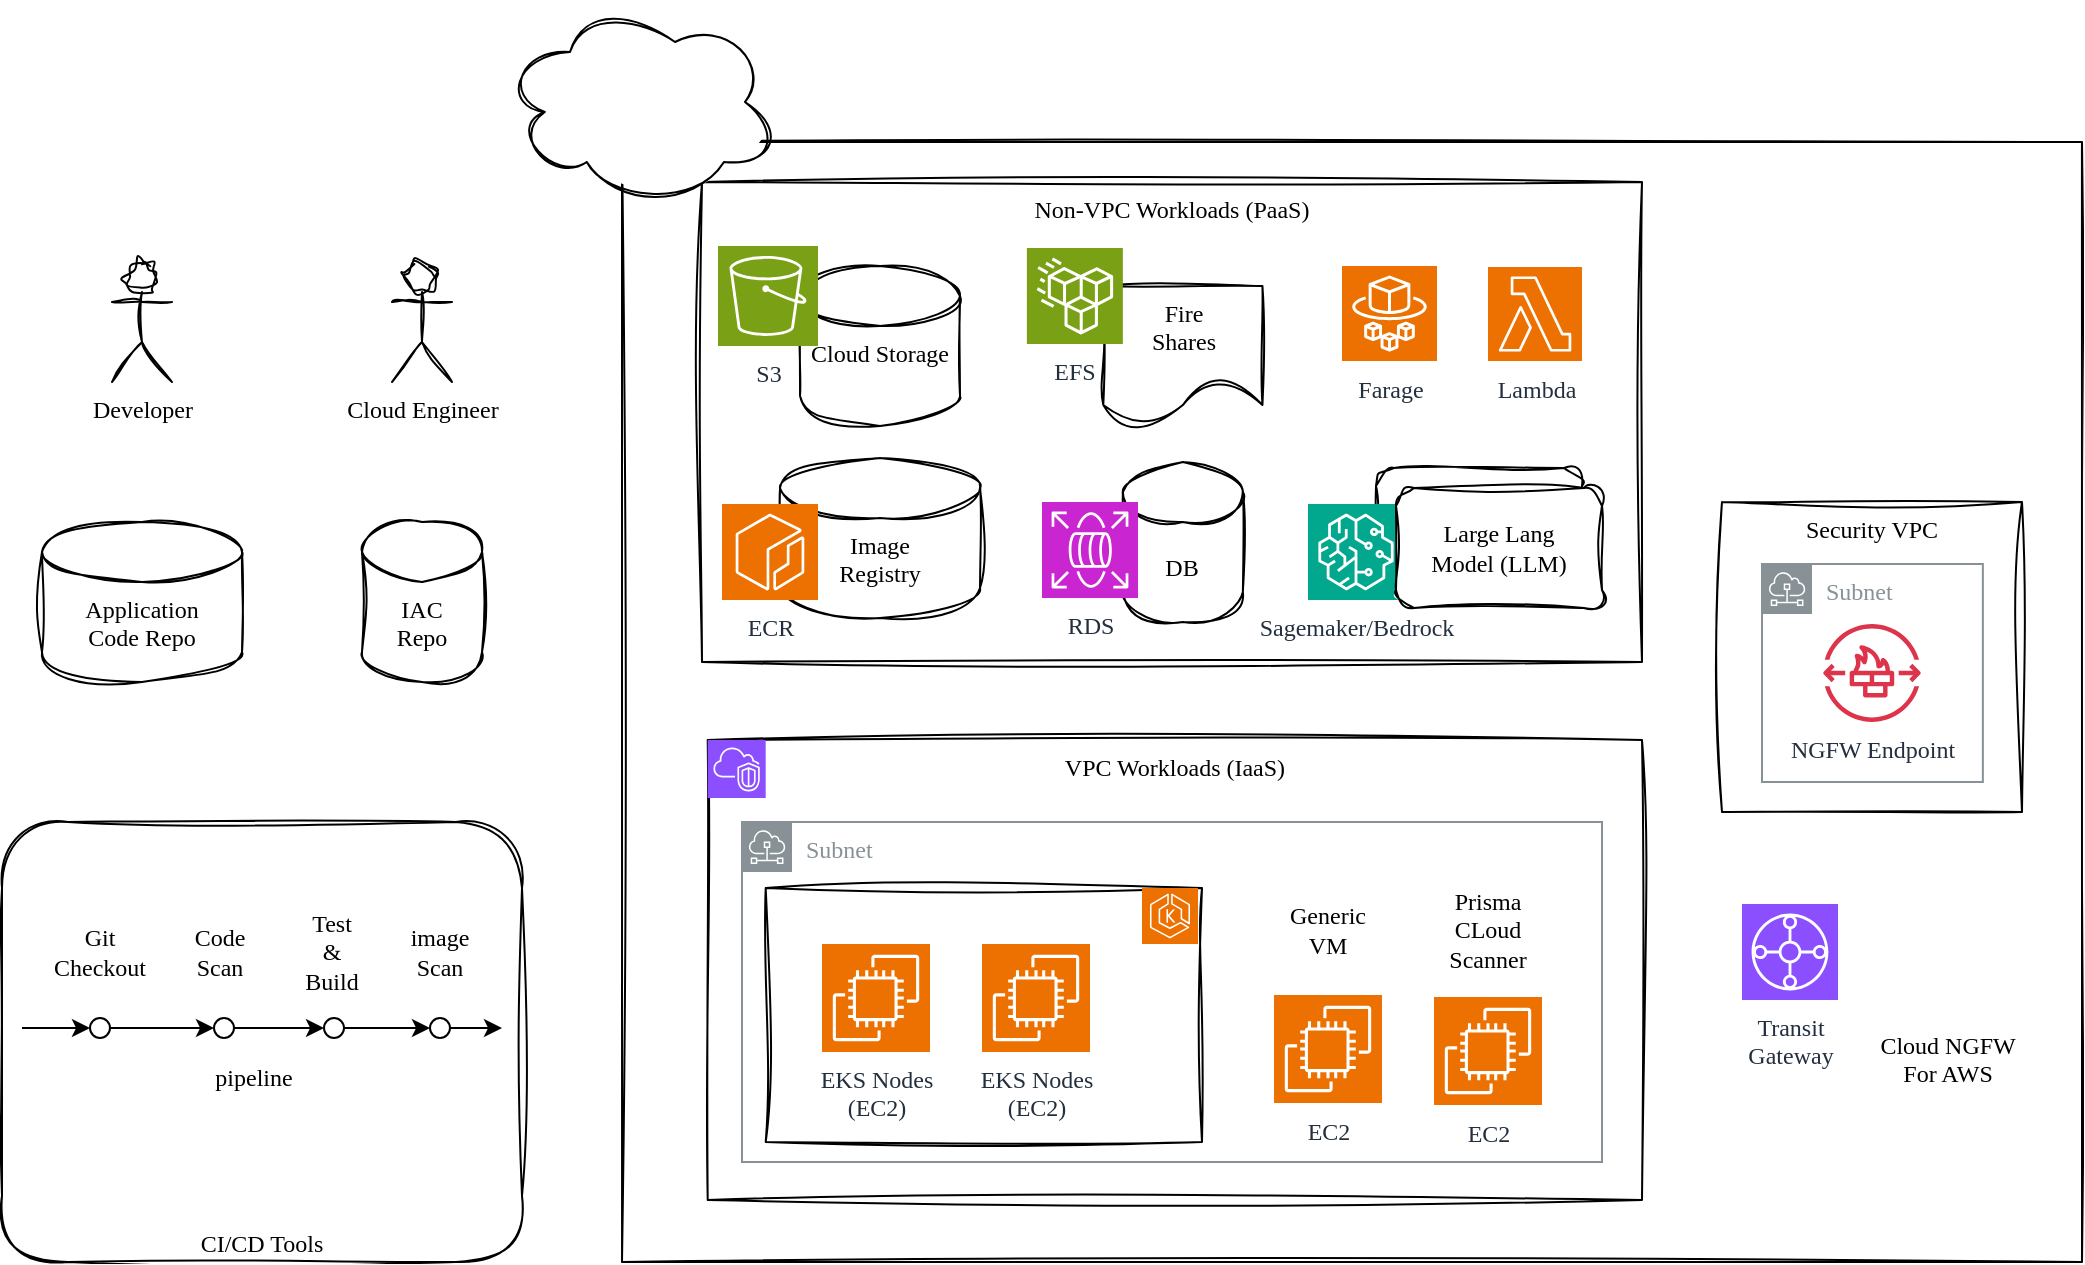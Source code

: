 <mxfile version="24.2.5" type="device">
  <diagram name="Page-1" id="nojwFFKbEJfxAIoV3yGd">
    <mxGraphModel dx="1095" dy="770" grid="1" gridSize="10" guides="1" tooltips="1" connect="1" arrows="1" fold="1" page="1" pageScale="1" pageWidth="827" pageHeight="1169" math="0" shadow="0">
      <root>
        <mxCell id="0" />
        <mxCell id="1" parent="0" />
        <mxCell id="hN2UPd_6Lu9fuNbE9eLv-1" value="Developer" style="shape=umlActor;verticalLabelPosition=bottom;verticalAlign=top;html=1;outlineConnect=0;fontFamily=Gloria Hallelujah;fontSource=https%3A%2F%2Ffonts.googleapis.com%2Fcss%3Ffamily%3DGloria%2BHallelujah;sketch=1;curveFitting=1;jiggle=2;" vertex="1" parent="1">
          <mxGeometry x="125" y="190" width="30" height="60" as="geometry" />
        </mxCell>
        <mxCell id="hN2UPd_6Lu9fuNbE9eLv-2" value="IAC&lt;div&gt;Repo&lt;/div&gt;" style="shape=cylinder3;whiteSpace=wrap;html=1;boundedLbl=1;backgroundOutline=1;size=15;sketch=1;jiggle=2;curveFitting=1;strokeColor=default;align=center;verticalAlign=top;fontFamily=Gloria Hallelujah;fontSource=https%3A%2F%2Ffonts.googleapis.com%2Fcss%3Ffamily%3DGloria%2BHallelujah;fontSize=12;fontColor=default;fillColor=default;" vertex="1" parent="1">
          <mxGeometry x="250" y="320" width="60" height="80" as="geometry" />
        </mxCell>
        <mxCell id="hN2UPd_6Lu9fuNbE9eLv-3" value="Application&lt;div&gt;Code Repo&lt;/div&gt;" style="shape=cylinder3;whiteSpace=wrap;html=1;boundedLbl=1;backgroundOutline=1;size=15;sketch=1;jiggle=2;curveFitting=1;strokeColor=default;align=center;verticalAlign=top;fontFamily=Gloria Hallelujah;fontSource=https%3A%2F%2Ffonts.googleapis.com%2Fcss%3Ffamily%3DGloria%2BHallelujah;fontSize=12;fontColor=default;fillColor=default;" vertex="1" parent="1">
          <mxGeometry x="90" y="320" width="100" height="80" as="geometry" />
        </mxCell>
        <mxCell id="hN2UPd_6Lu9fuNbE9eLv-4" value="Cloud Engineer" style="shape=umlActor;verticalLabelPosition=bottom;verticalAlign=top;html=1;outlineConnect=0;fontFamily=Gloria Hallelujah;fontSource=https%3A%2F%2Ffonts.googleapis.com%2Fcss%3Ffamily%3DGloria%2BHallelujah;sketch=1;curveFitting=1;jiggle=2;" vertex="1" parent="1">
          <mxGeometry x="265" y="190" width="30" height="60" as="geometry" />
        </mxCell>
        <mxCell id="hN2UPd_6Lu9fuNbE9eLv-5" value="CI/CD Tools" style="rounded=1;whiteSpace=wrap;html=1;sketch=1;jiggle=2;curveFitting=1;strokeColor=default;align=center;verticalAlign=bottom;fontFamily=Gloria Hallelujah;fontSource=https%3A%2F%2Ffonts.googleapis.com%2Fcss%3Ffamily%3DGloria%2BHallelujah;fontSize=12;fontColor=default;fillColor=default;" vertex="1" parent="1">
          <mxGeometry x="70" y="470" width="260" height="220" as="geometry" />
        </mxCell>
        <mxCell id="hN2UPd_6Lu9fuNbE9eLv-6" value="" style="endArrow=classic;html=1;rounded=0;fontFamily=Gloria Hallelujah;fontSource=https%3A%2F%2Ffonts.googleapis.com%2Fcss%3Ffamily%3DGloria%2BHallelujah;fontSize=12;fontColor=default;" edge="1" parent="1" source="hN2UPd_6Lu9fuNbE9eLv-16">
          <mxGeometry width="50" height="50" relative="1" as="geometry">
            <mxPoint x="80" y="573" as="sourcePoint" />
            <mxPoint x="320" y="573" as="targetPoint" />
          </mxGeometry>
        </mxCell>
        <mxCell id="hN2UPd_6Lu9fuNbE9eLv-12" value="" style="endArrow=classic;html=1;rounded=0;fontFamily=Gloria Hallelujah;fontSource=https%3A%2F%2Ffonts.googleapis.com%2Fcss%3Ffamily%3DGloria%2BHallelujah;fontSize=12;fontColor=default;" edge="1" parent="1" source="hN2UPd_6Lu9fuNbE9eLv-13" target="hN2UPd_6Lu9fuNbE9eLv-11">
          <mxGeometry width="50" height="50" relative="1" as="geometry">
            <mxPoint x="80" y="573" as="sourcePoint" />
            <mxPoint x="320" y="573" as="targetPoint" />
          </mxGeometry>
        </mxCell>
        <mxCell id="hN2UPd_6Lu9fuNbE9eLv-11" value="" style="ellipse;whiteSpace=wrap;html=1;aspect=fixed;strokeColor=default;align=center;verticalAlign=top;fontFamily=Gloria Hallelujah;fontSource=https%3A%2F%2Ffonts.googleapis.com%2Fcss%3Ffamily%3DGloria%2BHallelujah;fontSize=12;fontColor=default;fillColor=default;" vertex="1" parent="1">
          <mxGeometry x="176" y="568" width="10" height="10" as="geometry" />
        </mxCell>
        <mxCell id="hN2UPd_6Lu9fuNbE9eLv-15" value="" style="endArrow=classic;html=1;rounded=0;fontFamily=Gloria Hallelujah;fontSource=https%3A%2F%2Ffonts.googleapis.com%2Fcss%3Ffamily%3DGloria%2BHallelujah;fontSize=12;fontColor=default;" edge="1" parent="1" source="hN2UPd_6Lu9fuNbE9eLv-11" target="hN2UPd_6Lu9fuNbE9eLv-14">
          <mxGeometry width="50" height="50" relative="1" as="geometry">
            <mxPoint x="155" y="573" as="sourcePoint" />
            <mxPoint x="320" y="573" as="targetPoint" />
          </mxGeometry>
        </mxCell>
        <mxCell id="hN2UPd_6Lu9fuNbE9eLv-14" value="" style="ellipse;whiteSpace=wrap;html=1;aspect=fixed;strokeColor=default;align=center;verticalAlign=top;fontFamily=Gloria Hallelujah;fontSource=https%3A%2F%2Ffonts.googleapis.com%2Fcss%3Ffamily%3DGloria%2BHallelujah;fontSize=12;fontColor=default;fillColor=default;" vertex="1" parent="1">
          <mxGeometry x="231" y="568" width="10" height="10" as="geometry" />
        </mxCell>
        <mxCell id="hN2UPd_6Lu9fuNbE9eLv-17" value="" style="endArrow=classic;html=1;rounded=0;fontFamily=Gloria Hallelujah;fontSource=https%3A%2F%2Ffonts.googleapis.com%2Fcss%3Ffamily%3DGloria%2BHallelujah;fontSize=12;fontColor=default;" edge="1" parent="1" source="hN2UPd_6Lu9fuNbE9eLv-14" target="hN2UPd_6Lu9fuNbE9eLv-16">
          <mxGeometry width="50" height="50" relative="1" as="geometry">
            <mxPoint x="200" y="573" as="sourcePoint" />
            <mxPoint x="320" y="573" as="targetPoint" />
          </mxGeometry>
        </mxCell>
        <mxCell id="hN2UPd_6Lu9fuNbE9eLv-16" value="" style="ellipse;whiteSpace=wrap;html=1;aspect=fixed;strokeColor=default;align=center;verticalAlign=top;fontFamily=Gloria Hallelujah;fontSource=https%3A%2F%2Ffonts.googleapis.com%2Fcss%3Ffamily%3DGloria%2BHallelujah;fontSize=12;fontColor=default;fillColor=default;" vertex="1" parent="1">
          <mxGeometry x="284" y="568" width="10" height="10" as="geometry" />
        </mxCell>
        <mxCell id="hN2UPd_6Lu9fuNbE9eLv-21" value="" style="endArrow=classic;html=1;rounded=0;fontFamily=Gloria Hallelujah;fontSource=https%3A%2F%2Ffonts.googleapis.com%2Fcss%3Ffamily%3DGloria%2BHallelujah;fontSize=12;fontColor=default;" edge="1" parent="1" target="hN2UPd_6Lu9fuNbE9eLv-13">
          <mxGeometry width="50" height="50" relative="1" as="geometry">
            <mxPoint x="80" y="573" as="sourcePoint" />
            <mxPoint x="145" y="573" as="targetPoint" />
          </mxGeometry>
        </mxCell>
        <mxCell id="hN2UPd_6Lu9fuNbE9eLv-13" value="" style="ellipse;whiteSpace=wrap;html=1;aspect=fixed;strokeColor=default;align=center;verticalAlign=top;fontFamily=Gloria Hallelujah;fontSource=https%3A%2F%2Ffonts.googleapis.com%2Fcss%3Ffamily%3DGloria%2BHallelujah;fontSize=12;fontColor=default;fillColor=default;" vertex="1" parent="1">
          <mxGeometry x="114" y="568" width="10" height="10" as="geometry" />
        </mxCell>
        <mxCell id="hN2UPd_6Lu9fuNbE9eLv-23" value="pipeline" style="text;html=1;align=center;verticalAlign=middle;whiteSpace=wrap;rounded=0;fontFamily=Gloria Hallelujah;fontSource=https%3A%2F%2Ffonts.googleapis.com%2Fcss%3Ffamily%3DGloria%2BHallelujah;fontSize=12;fontColor=default;" vertex="1" parent="1">
          <mxGeometry x="166" y="583" width="60" height="30" as="geometry" />
        </mxCell>
        <mxCell id="hN2UPd_6Lu9fuNbE9eLv-24" value="Git&lt;div&gt;Checkout&lt;/div&gt;" style="text;html=1;align=center;verticalAlign=middle;whiteSpace=wrap;rounded=0;fontFamily=Gloria Hallelujah;fontSource=https%3A%2F%2Ffonts.googleapis.com%2Fcss%3Ffamily%3DGloria%2BHallelujah;fontSize=12;fontColor=default;" vertex="1" parent="1">
          <mxGeometry x="89" y="520" width="60" height="30" as="geometry" />
        </mxCell>
        <mxCell id="hN2UPd_6Lu9fuNbE9eLv-25" value="Code&lt;div&gt;Scan&lt;/div&gt;" style="text;html=1;align=center;verticalAlign=middle;whiteSpace=wrap;rounded=0;fontFamily=Gloria Hallelujah;fontSource=https%3A%2F%2Ffonts.googleapis.com%2Fcss%3Ffamily%3DGloria%2BHallelujah;fontSize=12;fontColor=default;" vertex="1" parent="1">
          <mxGeometry x="149" y="520" width="60" height="30" as="geometry" />
        </mxCell>
        <mxCell id="hN2UPd_6Lu9fuNbE9eLv-26" value="image&lt;div&gt;Scan&lt;/div&gt;" style="text;html=1;align=center;verticalAlign=middle;whiteSpace=wrap;rounded=0;fontFamily=Gloria Hallelujah;fontSource=https%3A%2F%2Ffonts.googleapis.com%2Fcss%3Ffamily%3DGloria%2BHallelujah;fontSize=12;fontColor=default;" vertex="1" parent="1">
          <mxGeometry x="259" y="520" width="60" height="30" as="geometry" />
        </mxCell>
        <mxCell id="hN2UPd_6Lu9fuNbE9eLv-27" value="Test&lt;div&gt;&amp;amp;&lt;/div&gt;&lt;div&gt;Build&lt;/div&gt;" style="text;html=1;align=center;verticalAlign=middle;whiteSpace=wrap;rounded=0;fontFamily=Gloria Hallelujah;fontSource=https%3A%2F%2Ffonts.googleapis.com%2Fcss%3Ffamily%3DGloria%2BHallelujah;fontSize=12;fontColor=default;" vertex="1" parent="1">
          <mxGeometry x="205" y="520" width="60" height="30" as="geometry" />
        </mxCell>
        <mxCell id="hN2UPd_6Lu9fuNbE9eLv-28" value="" style="rounded=0;whiteSpace=wrap;html=1;sketch=1;jiggle=2;curveFitting=1;strokeColor=default;align=center;verticalAlign=top;fontFamily=Gloria Hallelujah;fontSource=https%3A%2F%2Ffonts.googleapis.com%2Fcss%3Ffamily%3DGloria%2BHallelujah;fontSize=12;fontColor=default;fillColor=default;" vertex="1" parent="1">
          <mxGeometry x="380" y="130" width="730" height="560" as="geometry" />
        </mxCell>
        <mxCell id="hN2UPd_6Lu9fuNbE9eLv-29" value="Non-VPC Workloads (PaaS)" style="rounded=0;whiteSpace=wrap;html=1;sketch=1;jiggle=2;curveFitting=1;strokeColor=default;align=center;verticalAlign=top;fontFamily=Gloria Hallelujah;fontSource=https%3A%2F%2Ffonts.googleapis.com%2Fcss%3Ffamily%3DGloria%2BHallelujah;fontSize=12;fontColor=default;fillColor=default;" vertex="1" parent="1">
          <mxGeometry x="420" y="150" width="470" height="240" as="geometry" />
        </mxCell>
        <mxCell id="hN2UPd_6Lu9fuNbE9eLv-32" value="" style="ellipse;shape=cloud;whiteSpace=wrap;html=1;sketch=1;jiggle=2;curveFitting=1;strokeColor=default;align=center;verticalAlign=top;fontFamily=Gloria Hallelujah;fontSource=https%3A%2F%2Ffonts.googleapis.com%2Fcss%3Ffamily%3DGloria%2BHallelujah;fontSize=12;fontColor=default;fillColor=default;" vertex="1" parent="1">
          <mxGeometry x="319" y="60" width="140" height="100" as="geometry" />
        </mxCell>
        <mxCell id="hN2UPd_6Lu9fuNbE9eLv-31" value="" style="shape=image;imageAspect=0;aspect=fixed;verticalLabelPosition=bottom;verticalAlign=top;sketch=1;jiggle=2;curveFitting=1;strokeColor=default;align=center;fontFamily=Gloria Hallelujah;fontSource=https%3A%2F%2Ffonts.googleapis.com%2Fcss%3Ffamily%3DGloria%2BHallelujah;fontSize=12;fontColor=default;fillColor=default;image=https://upload.wikimedia.org/wikipedia/commons/thumb/9/93/Amazon_Web_Services_Logo.svg/1024px-Amazon_Web_Services_Logo.svg.png;" vertex="1" parent="1">
          <mxGeometry x="355.14" y="89.75" width="67.71" height="40.5" as="geometry" />
        </mxCell>
        <mxCell id="hN2UPd_6Lu9fuNbE9eLv-34" value="VPC Workloads (IaaS)" style="rounded=0;whiteSpace=wrap;html=1;sketch=1;jiggle=2;curveFitting=1;strokeColor=default;align=center;verticalAlign=top;fontFamily=Gloria Hallelujah;fontSource=https%3A%2F%2Ffonts.googleapis.com%2Fcss%3Ffamily%3DGloria%2BHallelujah;fontSize=12;fontColor=default;fillColor=default;" vertex="1" parent="1">
          <mxGeometry x="422.85" y="429" width="467.15" height="230" as="geometry" />
        </mxCell>
        <mxCell id="hN2UPd_6Lu9fuNbE9eLv-35" value="" style="sketch=0;points=[[0,0,0],[0.25,0,0],[0.5,0,0],[0.75,0,0],[1,0,0],[0,1,0],[0.25,1,0],[0.5,1,0],[0.75,1,0],[1,1,0],[0,0.25,0],[0,0.5,0],[0,0.75,0],[1,0.25,0],[1,0.5,0],[1,0.75,0]];outlineConnect=0;fontColor=#232F3E;fillColor=#8C4FFF;strokeColor=#ffffff;dashed=0;verticalLabelPosition=bottom;verticalAlign=top;align=center;html=1;fontSize=12;fontStyle=0;aspect=fixed;shape=mxgraph.aws4.resourceIcon;resIcon=mxgraph.aws4.vpc;jiggle=2;curveFitting=1;fontFamily=Gloria Hallelujah;fontSource=https%3A%2F%2Ffonts.googleapis.com%2Fcss%3Ffamily%3DGloria%2BHallelujah;" vertex="1" parent="1">
          <mxGeometry x="422.85" y="429" width="29" height="29" as="geometry" />
        </mxCell>
        <mxCell id="hN2UPd_6Lu9fuNbE9eLv-37" value="Subnet" style="outlineConnect=0;gradientColor=none;html=1;whiteSpace=wrap;fontSize=12;fontStyle=0;shape=mxgraph.aws4.group;grIcon=mxgraph.aws4.group_subnet;strokeColor=#879196;fillColor=none;verticalAlign=top;align=left;spacingLeft=30;fontColor=#879196;dashed=0;fontFamily=Gloria Hallelujah;fontSource=https%3A%2F%2Ffonts.googleapis.com%2Fcss%3Ffamily%3DGloria%2BHallelujah;" vertex="1" parent="1">
          <mxGeometry x="440" y="470" width="430" height="170" as="geometry" />
        </mxCell>
        <mxCell id="hN2UPd_6Lu9fuNbE9eLv-41" value="" style="rounded=0;whiteSpace=wrap;html=1;sketch=1;jiggle=2;curveFitting=1;strokeColor=default;align=center;verticalAlign=top;fontFamily=Gloria Hallelujah;fontSource=https%3A%2F%2Ffonts.googleapis.com%2Fcss%3Ffamily%3DGloria%2BHallelujah;fontSize=12;fontColor=default;fillColor=default;" vertex="1" parent="1">
          <mxGeometry x="451.85" y="503" width="218.15" height="127" as="geometry" />
        </mxCell>
        <mxCell id="hN2UPd_6Lu9fuNbE9eLv-40" value="" style="sketch=0;points=[[0,0,0],[0.25,0,0],[0.5,0,0],[0.75,0,0],[1,0,0],[0,1,0],[0.25,1,0],[0.5,1,0],[0.75,1,0],[1,1,0],[0,0.25,0],[0,0.5,0],[0,0.75,0],[1,0.25,0],[1,0.5,0],[1,0.75,0]];outlineConnect=0;fontColor=#232F3E;fillColor=#ED7100;strokeColor=#ffffff;dashed=0;verticalLabelPosition=bottom;verticalAlign=top;align=center;html=1;fontSize=12;fontStyle=0;aspect=fixed;shape=mxgraph.aws4.resourceIcon;resIcon=mxgraph.aws4.eks;jiggle=2;curveFitting=1;fontFamily=Gloria Hallelujah;fontSource=https%3A%2F%2Ffonts.googleapis.com%2Fcss%3Ffamily%3DGloria%2BHallelujah;" vertex="1" parent="1">
          <mxGeometry x="640" y="503" width="28" height="28" as="geometry" />
        </mxCell>
        <mxCell id="hN2UPd_6Lu9fuNbE9eLv-38" value="EC2" style="sketch=0;points=[[0,0,0],[0.25,0,0],[0.5,0,0],[0.75,0,0],[1,0,0],[0,1,0],[0.25,1,0],[0.5,1,0],[0.75,1,0],[1,1,0],[0,0.25,0],[0,0.5,0],[0,0.75,0],[1,0.25,0],[1,0.5,0],[1,0.75,0]];outlineConnect=0;fontColor=#232F3E;fillColor=#ED7100;strokeColor=#ffffff;dashed=0;verticalLabelPosition=bottom;verticalAlign=top;align=center;html=1;fontSize=12;fontStyle=0;aspect=fixed;shape=mxgraph.aws4.resourceIcon;resIcon=mxgraph.aws4.ec2;jiggle=2;curveFitting=1;fontFamily=Gloria Hallelujah;fontSource=https%3A%2F%2Ffonts.googleapis.com%2Fcss%3Ffamily%3DGloria%2BHallelujah;" vertex="1" parent="1">
          <mxGeometry x="706" y="556.5" width="54" height="54" as="geometry" />
        </mxCell>
        <mxCell id="hN2UPd_6Lu9fuNbE9eLv-39" value="EKS Nodes&lt;div&gt;(EC2)&lt;/div&gt;" style="sketch=0;points=[[0,0,0],[0.25,0,0],[0.5,0,0],[0.75,0,0],[1,0,0],[0,1,0],[0.25,1,0],[0.5,1,0],[0.75,1,0],[1,1,0],[0,0.25,0],[0,0.5,0],[0,0.75,0],[1,0.25,0],[1,0.5,0],[1,0.75,0]];outlineConnect=0;fontColor=#232F3E;fillColor=#ED7100;strokeColor=#ffffff;dashed=0;verticalLabelPosition=bottom;verticalAlign=top;align=center;html=1;fontSize=12;fontStyle=0;aspect=fixed;shape=mxgraph.aws4.resourceIcon;resIcon=mxgraph.aws4.ec2;jiggle=2;curveFitting=1;fontFamily=Gloria Hallelujah;fontSource=https%3A%2F%2Ffonts.googleapis.com%2Fcss%3Ffamily%3DGloria%2BHallelujah;" vertex="1" parent="1">
          <mxGeometry x="480" y="531" width="54" height="54" as="geometry" />
        </mxCell>
        <mxCell id="hN2UPd_6Lu9fuNbE9eLv-42" value="EKS Nodes&lt;div&gt;(EC2)&lt;/div&gt;" style="sketch=0;points=[[0,0,0],[0.25,0,0],[0.5,0,0],[0.75,0,0],[1,0,0],[0,1,0],[0.25,1,0],[0.5,1,0],[0.75,1,0],[1,1,0],[0,0.25,0],[0,0.5,0],[0,0.75,0],[1,0.25,0],[1,0.5,0],[1,0.75,0]];outlineConnect=0;fontColor=#232F3E;fillColor=#ED7100;strokeColor=#ffffff;dashed=0;verticalLabelPosition=bottom;verticalAlign=top;align=center;html=1;fontSize=12;fontStyle=0;aspect=fixed;shape=mxgraph.aws4.resourceIcon;resIcon=mxgraph.aws4.ec2;jiggle=2;curveFitting=1;fontFamily=Gloria Hallelujah;fontSource=https%3A%2F%2Ffonts.googleapis.com%2Fcss%3Ffamily%3DGloria%2BHallelujah;" vertex="1" parent="1">
          <mxGeometry x="560" y="531" width="54" height="54" as="geometry" />
        </mxCell>
        <mxCell id="hN2UPd_6Lu9fuNbE9eLv-43" value="EC2" style="sketch=0;points=[[0,0,0],[0.25,0,0],[0.5,0,0],[0.75,0,0],[1,0,0],[0,1,0],[0.25,1,0],[0.5,1,0],[0.75,1,0],[1,1,0],[0,0.25,0],[0,0.5,0],[0,0.75,0],[1,0.25,0],[1,0.5,0],[1,0.75,0]];outlineConnect=0;fontColor=#232F3E;fillColor=#ED7100;strokeColor=#ffffff;dashed=0;verticalLabelPosition=bottom;verticalAlign=top;align=center;html=1;fontSize=12;fontStyle=0;aspect=fixed;shape=mxgraph.aws4.resourceIcon;resIcon=mxgraph.aws4.ec2;jiggle=2;curveFitting=1;fontFamily=Gloria Hallelujah;fontSource=https%3A%2F%2Ffonts.googleapis.com%2Fcss%3Ffamily%3DGloria%2BHallelujah;" vertex="1" parent="1">
          <mxGeometry x="786" y="557.5" width="54" height="54" as="geometry" />
        </mxCell>
        <mxCell id="hN2UPd_6Lu9fuNbE9eLv-45" value="Generic&lt;div&gt;VM&lt;/div&gt;" style="text;html=1;align=center;verticalAlign=middle;whiteSpace=wrap;rounded=0;fontFamily=Gloria Hallelujah;fontSource=https%3A%2F%2Ffonts.googleapis.com%2Fcss%3Ffamily%3DGloria%2BHallelujah;fontSize=12;fontColor=default;" vertex="1" parent="1">
          <mxGeometry x="703" y="509" width="60" height="30" as="geometry" />
        </mxCell>
        <mxCell id="hN2UPd_6Lu9fuNbE9eLv-46" value="Image&lt;div&gt;Registry&lt;/div&gt;" style="shape=cylinder3;whiteSpace=wrap;html=1;boundedLbl=1;backgroundOutline=1;size=15;sketch=1;jiggle=2;curveFitting=1;strokeColor=default;align=center;verticalAlign=top;fontFamily=Gloria Hallelujah;fontSource=https%3A%2F%2Ffonts.googleapis.com%2Fcss%3Ffamily%3DGloria%2BHallelujah;fontSize=12;fontColor=default;fillColor=default;" vertex="1" parent="1">
          <mxGeometry x="459" y="288" width="100" height="80" as="geometry" />
        </mxCell>
        <mxCell id="hN2UPd_6Lu9fuNbE9eLv-47" value="ECR" style="sketch=0;points=[[0,0,0],[0.25,0,0],[0.5,0,0],[0.75,0,0],[1,0,0],[0,1,0],[0.25,1,0],[0.5,1,0],[0.75,1,0],[1,1,0],[0,0.25,0],[0,0.5,0],[0,0.75,0],[1,0.25,0],[1,0.5,0],[1,0.75,0]];outlineConnect=0;fontColor=#232F3E;fillColor=#ED7100;strokeColor=#ffffff;dashed=0;verticalLabelPosition=bottom;verticalAlign=top;align=center;html=1;fontSize=12;fontStyle=0;aspect=fixed;shape=mxgraph.aws4.resourceIcon;resIcon=mxgraph.aws4.ecr;jiggle=2;curveFitting=1;fontFamily=Gloria Hallelujah;fontSource=https%3A%2F%2Ffonts.googleapis.com%2Fcss%3Ffamily%3DGloria%2BHallelujah;" vertex="1" parent="1">
          <mxGeometry x="430" y="311" width="48" height="48" as="geometry" />
        </mxCell>
        <mxCell id="hN2UPd_6Lu9fuNbE9eLv-49" value="DB" style="shape=cylinder3;whiteSpace=wrap;html=1;boundedLbl=1;backgroundOutline=1;size=15;sketch=1;jiggle=2;curveFitting=1;strokeColor=default;align=center;verticalAlign=middle;fontFamily=Gloria Hallelujah;fontSource=https%3A%2F%2Ffonts.googleapis.com%2Fcss%3Ffamily%3DGloria%2BHallelujah;fontSize=12;fontColor=default;fillColor=default;" vertex="1" parent="1">
          <mxGeometry x="630.43" y="290" width="60" height="80" as="geometry" />
        </mxCell>
        <mxCell id="hN2UPd_6Lu9fuNbE9eLv-48" value="RDS" style="sketch=0;points=[[0,0,0],[0.25,0,0],[0.5,0,0],[0.75,0,0],[1,0,0],[0,1,0],[0.25,1,0],[0.5,1,0],[0.75,1,0],[1,1,0],[0,0.25,0],[0,0.5,0],[0,0.75,0],[1,0.25,0],[1,0.5,0],[1,0.75,0]];outlineConnect=0;fontColor=#232F3E;fillColor=#C925D1;strokeColor=#ffffff;dashed=0;verticalLabelPosition=bottom;verticalAlign=top;align=center;html=1;fontSize=12;fontStyle=0;aspect=fixed;shape=mxgraph.aws4.resourceIcon;resIcon=mxgraph.aws4.rds;jiggle=2;curveFitting=1;fontFamily=Gloria Hallelujah;fontSource=https%3A%2F%2Ffonts.googleapis.com%2Fcss%3Ffamily%3DGloria%2BHallelujah;direction=south;" vertex="1" parent="1">
          <mxGeometry x="590" y="310" width="48" height="48" as="geometry" />
        </mxCell>
        <mxCell id="hN2UPd_6Lu9fuNbE9eLv-51" value="Large Lang&lt;div&gt;Model (LLM)&lt;/div&gt;" style="rounded=1;whiteSpace=wrap;html=1;sketch=1;jiggle=2;curveFitting=1;strokeColor=default;align=center;verticalAlign=middle;fontFamily=Gloria Hallelujah;fontSource=https%3A%2F%2Ffonts.googleapis.com%2Fcss%3Ffamily%3DGloria%2BHallelujah;fontSize=12;fontColor=default;fillColor=default;" vertex="1" parent="1">
          <mxGeometry x="757" y="293" width="103" height="60" as="geometry" />
        </mxCell>
        <mxCell id="hN2UPd_6Lu9fuNbE9eLv-52" value="Sagemaker/Bedrock" style="sketch=0;points=[[0,0,0],[0.25,0,0],[0.5,0,0],[0.75,0,0],[1,0,0],[0,1,0],[0.25,1,0],[0.5,1,0],[0.75,1,0],[1,1,0],[0,0.25,0],[0,0.5,0],[0,0.75,0],[1,0.25,0],[1,0.5,0],[1,0.75,0]];outlineConnect=0;fontColor=#232F3E;fillColor=#01A88D;strokeColor=#ffffff;dashed=0;verticalLabelPosition=bottom;verticalAlign=top;align=center;html=1;fontSize=12;fontStyle=0;aspect=fixed;shape=mxgraph.aws4.resourceIcon;resIcon=mxgraph.aws4.sagemaker;jiggle=2;curveFitting=1;fontFamily=Gloria Hallelujah;fontSource=https%3A%2F%2Ffonts.googleapis.com%2Fcss%3Ffamily%3DGloria%2BHallelujah;" vertex="1" parent="1">
          <mxGeometry x="723" y="311" width="48" height="48" as="geometry" />
        </mxCell>
        <mxCell id="hN2UPd_6Lu9fuNbE9eLv-55" value="Cloud Storage" style="shape=cylinder3;whiteSpace=wrap;html=1;boundedLbl=1;backgroundOutline=1;size=15;sketch=1;jiggle=2;curveFitting=1;strokeColor=default;align=center;verticalAlign=top;fontFamily=Gloria Hallelujah;fontSource=https%3A%2F%2Ffonts.googleapis.com%2Fcss%3Ffamily%3DGloria%2BHallelujah;fontSize=12;fontColor=default;fillColor=default;" vertex="1" parent="1">
          <mxGeometry x="469" y="192" width="80" height="80" as="geometry" />
        </mxCell>
        <mxCell id="hN2UPd_6Lu9fuNbE9eLv-54" value="S3" style="sketch=0;points=[[0,0,0],[0.25,0,0],[0.5,0,0],[0.75,0,0],[1,0,0],[0,1,0],[0.25,1,0],[0.5,1,0],[0.75,1,0],[1,1,0],[0,0.25,0],[0,0.5,0],[0,0.75,0],[1,0.25,0],[1,0.5,0],[1,0.75,0]];outlineConnect=0;fontColor=#232F3E;fillColor=#7AA116;strokeColor=#ffffff;dashed=0;verticalLabelPosition=bottom;verticalAlign=top;align=center;html=1;fontSize=12;fontStyle=0;aspect=fixed;shape=mxgraph.aws4.resourceIcon;resIcon=mxgraph.aws4.s3;jiggle=2;curveFitting=1;fontFamily=Gloria Hallelujah;fontSource=https%3A%2F%2Ffonts.googleapis.com%2Fcss%3Ffamily%3DGloria%2BHallelujah;" vertex="1" parent="1">
          <mxGeometry x="428" y="182" width="50" height="50" as="geometry" />
        </mxCell>
        <mxCell id="hN2UPd_6Lu9fuNbE9eLv-56" value="Large Lang&lt;div&gt;Model (LLM)&lt;/div&gt;" style="rounded=1;whiteSpace=wrap;html=1;sketch=1;jiggle=2;curveFitting=1;strokeColor=default;align=center;verticalAlign=middle;fontFamily=Gloria Hallelujah;fontSource=https%3A%2F%2Ffonts.googleapis.com%2Fcss%3Ffamily%3DGloria%2BHallelujah;fontSize=12;fontColor=default;fillColor=default;" vertex="1" parent="1">
          <mxGeometry x="767" y="303" width="103" height="60" as="geometry" />
        </mxCell>
        <mxCell id="hN2UPd_6Lu9fuNbE9eLv-57" value="Prisma CLoud&lt;div&gt;Scanner&lt;/div&gt;" style="text;html=1;align=center;verticalAlign=middle;whiteSpace=wrap;rounded=0;fontFamily=Gloria Hallelujah;fontSource=https%3A%2F%2Ffonts.googleapis.com%2Fcss%3Ffamily%3DGloria%2BHallelujah;fontSize=12;fontColor=default;" vertex="1" parent="1">
          <mxGeometry x="783" y="509" width="60" height="30" as="geometry" />
        </mxCell>
        <mxCell id="hN2UPd_6Lu9fuNbE9eLv-58" value="Fire&lt;div&gt;Shares&lt;/div&gt;" style="shape=document;whiteSpace=wrap;html=1;boundedLbl=1;sketch=1;jiggle=2;curveFitting=1;strokeColor=default;align=center;verticalAlign=top;fontFamily=Gloria Hallelujah;fontSource=https%3A%2F%2Ffonts.googleapis.com%2Fcss%3Ffamily%3DGloria%2BHallelujah;fontSize=12;fontColor=default;fillColor=default;" vertex="1" parent="1">
          <mxGeometry x="620.65" y="202" width="79.57" height="70" as="geometry" />
        </mxCell>
        <mxCell id="hN2UPd_6Lu9fuNbE9eLv-59" value="EFS" style="sketch=0;points=[[0,0,0],[0.25,0,0],[0.5,0,0],[0.75,0,0],[1,0,0],[0,1,0],[0.25,1,0],[0.5,1,0],[0.75,1,0],[1,1,0],[0,0.25,0],[0,0.5,0],[0,0.75,0],[1,0.25,0],[1,0.5,0],[1,0.75,0]];outlineConnect=0;fontColor=#232F3E;fillColor=#7AA116;strokeColor=#ffffff;dashed=0;verticalLabelPosition=bottom;verticalAlign=top;align=center;html=1;fontSize=12;fontStyle=0;aspect=fixed;shape=mxgraph.aws4.resourceIcon;resIcon=mxgraph.aws4.efs_standard;jiggle=2;curveFitting=1;fontFamily=Gloria Hallelujah;fontSource=https%3A%2F%2Ffonts.googleapis.com%2Fcss%3Ffamily%3DGloria%2BHallelujah;" vertex="1" parent="1">
          <mxGeometry x="582.43" y="183" width="48" height="48" as="geometry" />
        </mxCell>
        <mxCell id="hN2UPd_6Lu9fuNbE9eLv-60" value="Farage" style="sketch=0;points=[[0,0,0],[0.25,0,0],[0.5,0,0],[0.75,0,0],[1,0,0],[0,1,0],[0.25,1,0],[0.5,1,0],[0.75,1,0],[1,1,0],[0,0.25,0],[0,0.5,0],[0,0.75,0],[1,0.25,0],[1,0.5,0],[1,0.75,0]];outlineConnect=0;fontColor=#232F3E;fillColor=#ED7100;strokeColor=#ffffff;dashed=0;verticalLabelPosition=bottom;verticalAlign=top;align=center;html=1;fontSize=12;fontStyle=0;aspect=fixed;shape=mxgraph.aws4.resourceIcon;resIcon=mxgraph.aws4.fargate;jiggle=2;curveFitting=1;fontFamily=Gloria Hallelujah;fontSource=https%3A%2F%2Ffonts.googleapis.com%2Fcss%3Ffamily%3DGloria%2BHallelujah;" vertex="1" parent="1">
          <mxGeometry x="740" y="192" width="47.5" height="47.5" as="geometry" />
        </mxCell>
        <mxCell id="hN2UPd_6Lu9fuNbE9eLv-61" value="Lambda" style="sketch=0;points=[[0,0,0],[0.25,0,0],[0.5,0,0],[0.75,0,0],[1,0,0],[0,1,0],[0.25,1,0],[0.5,1,0],[0.75,1,0],[1,1,0],[0,0.25,0],[0,0.5,0],[0,0.75,0],[1,0.25,0],[1,0.5,0],[1,0.75,0]];outlineConnect=0;fontColor=#232F3E;fillColor=#ED7100;strokeColor=#ffffff;dashed=0;verticalLabelPosition=bottom;verticalAlign=top;align=center;html=1;fontSize=12;fontStyle=0;aspect=fixed;shape=mxgraph.aws4.resourceIcon;resIcon=mxgraph.aws4.lambda;jiggle=2;curveFitting=1;fontFamily=Gloria Hallelujah;fontSource=https%3A%2F%2Ffonts.googleapis.com%2Fcss%3Ffamily%3DGloria%2BHallelujah;" vertex="1" parent="1">
          <mxGeometry x="813" y="192.5" width="47" height="47" as="geometry" />
        </mxCell>
        <mxCell id="hN2UPd_6Lu9fuNbE9eLv-62" value="Transit&lt;div&gt;Gateway&lt;/div&gt;" style="sketch=0;points=[[0,0,0],[0.25,0,0],[0.5,0,0],[0.75,0,0],[1,0,0],[0,1,0],[0.25,1,0],[0.5,1,0],[0.75,1,0],[1,1,0],[0,0.25,0],[0,0.5,0],[0,0.75,0],[1,0.25,0],[1,0.5,0],[1,0.75,0]];outlineConnect=0;fontColor=#232F3E;fillColor=#8C4FFF;strokeColor=#ffffff;dashed=0;verticalLabelPosition=bottom;verticalAlign=top;align=center;html=1;fontSize=12;fontStyle=0;aspect=fixed;shape=mxgraph.aws4.resourceIcon;resIcon=mxgraph.aws4.transit_gateway;jiggle=2;curveFitting=1;fontFamily=Gloria Hallelujah;fontSource=https%3A%2F%2Ffonts.googleapis.com%2Fcss%3Ffamily%3DGloria%2BHallelujah;" vertex="1" parent="1">
          <mxGeometry x="940" y="511" width="48" height="48" as="geometry" />
        </mxCell>
        <mxCell id="hN2UPd_6Lu9fuNbE9eLv-63" value="Security VPC" style="rounded=0;whiteSpace=wrap;html=1;sketch=1;jiggle=2;curveFitting=1;strokeColor=default;align=center;verticalAlign=top;fontFamily=Gloria Hallelujah;fontSource=https%3A%2F%2Ffonts.googleapis.com%2Fcss%3Ffamily%3DGloria%2BHallelujah;fontSize=12;fontColor=default;fillColor=default;" vertex="1" parent="1">
          <mxGeometry x="930" y="310" width="150" height="155" as="geometry" />
        </mxCell>
        <mxCell id="hN2UPd_6Lu9fuNbE9eLv-65" value="Cloud NGFW&#xa;For AWS" style="shape=image;imageAspect=0;aspect=fixed;verticalLabelPosition=bottom;verticalAlign=top;sketch=1;jiggle=2;curveFitting=1;strokeColor=default;align=center;fontFamily=Gloria Hallelujah;fontSource=https%3A%2F%2Ffonts.googleapis.com%2Fcss%3Ffamily%3DGloria%2BHallelujah;fontSize=12;fontColor=default;fillColor=default;image=https://www.paloaltonetworks.co.uk/content/dam/pan/en_US/includes/igw/cloud-ngfw/assets/images/find-out-more/circle-logo-2.png;" vertex="1" parent="1">
          <mxGeometry x="1006.07" y="494.25" width="73.93" height="73.75" as="geometry" />
        </mxCell>
        <mxCell id="hN2UPd_6Lu9fuNbE9eLv-66" value="Subnet" style="outlineConnect=0;gradientColor=none;html=1;whiteSpace=wrap;fontSize=12;fontStyle=0;shape=mxgraph.aws4.group;grIcon=mxgraph.aws4.group_subnet;strokeColor=#879196;fillColor=none;verticalAlign=top;align=left;spacingLeft=30;fontColor=#879196;dashed=0;fontFamily=Gloria Hallelujah;fontSource=https%3A%2F%2Ffonts.googleapis.com%2Fcss%3Ffamily%3DGloria%2BHallelujah;" vertex="1" parent="1">
          <mxGeometry x="950" y="341" width="110.43" height="109" as="geometry" />
        </mxCell>
        <mxCell id="hN2UPd_6Lu9fuNbE9eLv-67" value="NGFW Endpoint" style="sketch=0;outlineConnect=0;fontColor=#232F3E;gradientColor=none;fillColor=#DD344C;strokeColor=none;dashed=0;verticalLabelPosition=bottom;verticalAlign=top;align=center;html=1;fontSize=12;fontStyle=0;aspect=fixed;pointerEvents=1;shape=mxgraph.aws4.network_firewall_endpoints;jiggle=2;curveFitting=1;fontFamily=Gloria Hallelujah;fontSource=https%3A%2F%2Ffonts.googleapis.com%2Fcss%3Ffamily%3DGloria%2BHallelujah;" vertex="1" parent="1">
          <mxGeometry x="980.5" y="371" width="49" height="49" as="geometry" />
        </mxCell>
      </root>
    </mxGraphModel>
  </diagram>
</mxfile>
